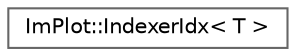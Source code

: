 digraph "Graphical Class Hierarchy"
{
 // LATEX_PDF_SIZE
  bgcolor="transparent";
  edge [fontname=Helvetica,fontsize=10,labelfontname=Helvetica,labelfontsize=10];
  node [fontname=Helvetica,fontsize=10,shape=box,height=0.2,width=0.4];
  rankdir="LR";
  Node0 [id="Node000000",label="ImPlot::IndexerIdx\< T \>",height=0.2,width=0.4,color="grey40", fillcolor="white", style="filled",URL="$structImPlot_1_1IndexerIdx.html",tooltip=" "];
}

